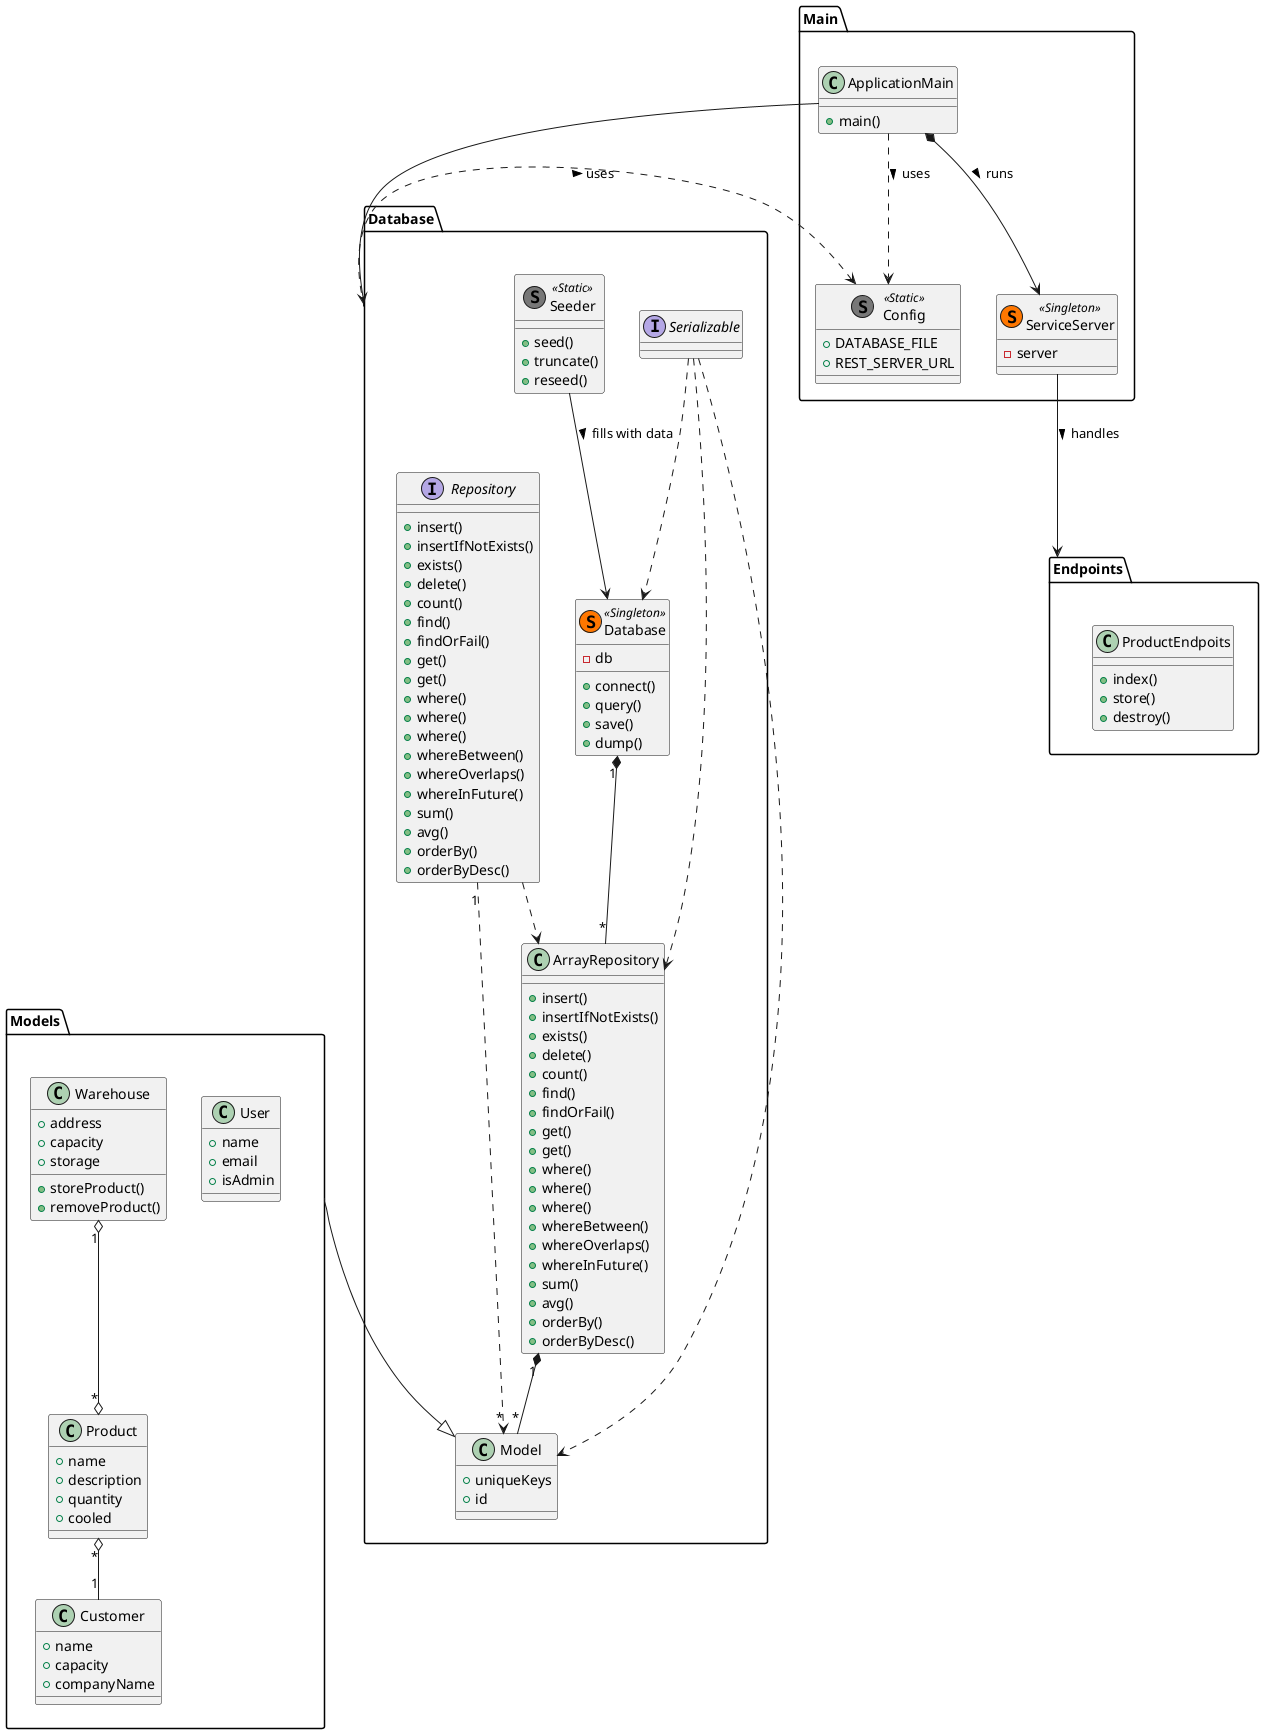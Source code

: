 @startuml

package "Database" {
    Interface Serializable

    Class ArrayRepository{
        + insert()
        + insertIfNotExists()
        + exists()
        + delete()
        + count()
        + find()
        + findOrFail()
        + get()
        + get()
        + where()
        + where()
        + where()
        + whereBetween()
        + whereOverlaps()
        + whereInFuture()
        + sum()
        + avg()
        + orderBy()
        + orderByDesc()
    }
    Class Database  << (S,#FF7700) Singleton >> {
        - db
        + connect()
        + query()
        + save()
        + dump()
    }
    Class Model {
        + uniqueKeys
        + id

    }
    Interface Repository {
        + insert()
        + insertIfNotExists()
        + exists()
        + delete()
        + count()
        + find()
        + findOrFail()
        + get()
        + get()
        + where()
        + where()
        + where()
        + whereBetween()
        + whereOverlaps()
        + whereInFuture()
        + sum()
        + avg()
        + orderBy()
        + orderByDesc()
    }
    Class Seeder << (S,#777777) Static >> {
        + seed()
        + truncate()
        + reseed()
    }

    Repository ..> ArrayRepository
    Repository "1" ..> "*" Model
    ArrayRepository "1" *-- "*" Model
    Database "1" *-- "*" ArrayRepository
    Seeder --> Database : fills with data >

    Serializable ..> Database
    Serializable ..> ArrayRepository
    Serializable ..> Model
}

package "Endpoints" {
    Class ProductEndpoits {
        + index()
        + store()
        + destroy()
    }
}

package "Models" {
    Class Customer {
        + name
        + capacity
        + companyName
    }
    Class Product {
        + name
        + description
        + quantity
        + cooled
    }
    Class User {
        + name
        + email
        + isAdmin
    }
    Class Warehouse {
        + address
        + capacity
        + storage
        + storeProduct()
        + removeProduct()
    }

    Product "*" o-- "1" Customer
    Warehouse "1" o--o "*" Product
}

Models --|> Model

package "Main" {
    Class ApplicationMain {
        + main()
    }
    Class Config << (S,#777777) Static >> {
        + DATABASE_FILE
        + REST_SERVER_URL
    }
    Class ServiceServer << (S,#FF7700) Singleton >> {
        - server
    }

    ApplicationMain *--> ServiceServer : runs >
}

Database ..> Config : uses >
ApplicationMain ..> Config : uses >
ApplicationMain --> Database
ServiceServer --> Endpoints : handles >

@enduml